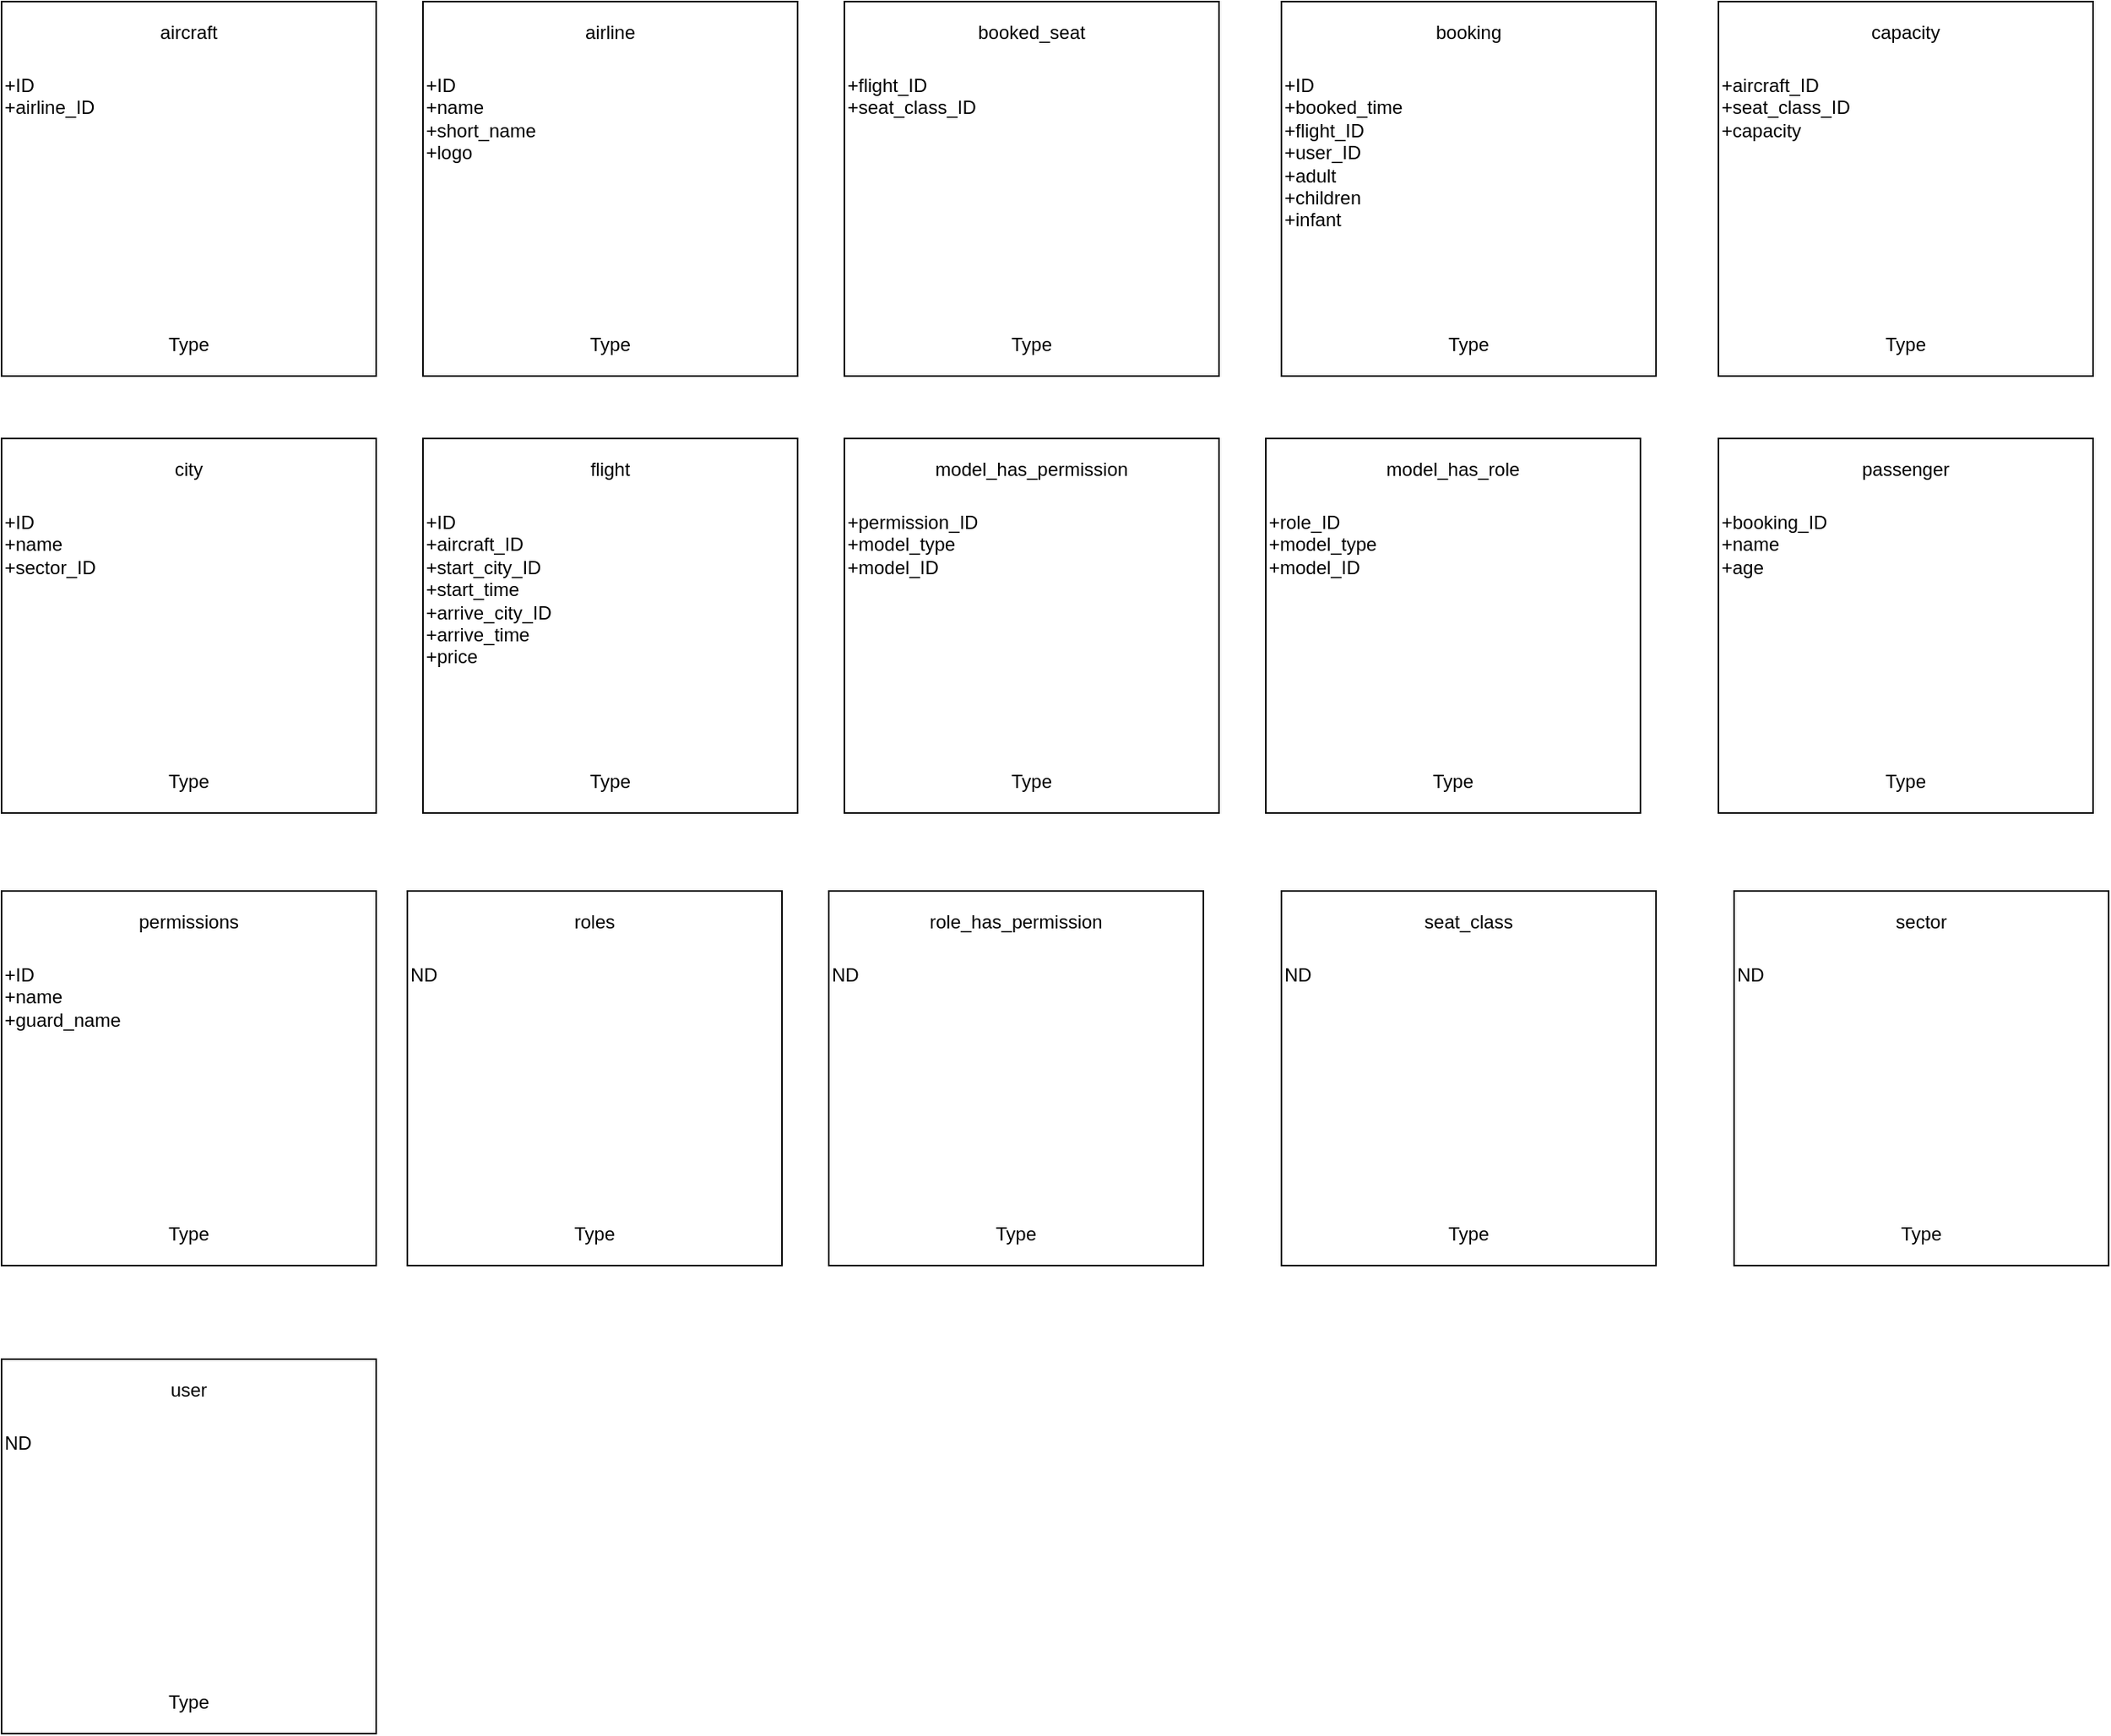 <mxfile version="14.7.4" type="github">
  <diagram id="SoRXDnjwO3ZmQfN1C3io" name="Page-1">
    <mxGraphModel dx="1125" dy="670" grid="1" gridSize="10" guides="1" tooltips="1" connect="1" arrows="1" fold="1" page="1" pageScale="1" pageWidth="850" pageHeight="1100" math="0" shadow="0">
      <root>
        <mxCell id="0" />
        <mxCell id="1" parent="0" />
        <mxCell id="cjGhIyGhjkN-l4axuEIg-1" value="" style="whiteSpace=wrap;html=1;aspect=fixed;" vertex="1" parent="1">
          <mxGeometry x="120" y="80" width="240" height="240" as="geometry" />
        </mxCell>
        <mxCell id="cjGhIyGhjkN-l4axuEIg-2" value="aircraft" style="text;html=1;strokeColor=none;fillColor=none;align=center;verticalAlign=middle;whiteSpace=wrap;rounded=0;" vertex="1" parent="1">
          <mxGeometry x="120" y="80" width="240" height="40" as="geometry" />
        </mxCell>
        <mxCell id="cjGhIyGhjkN-l4axuEIg-3" value="&lt;div&gt;+ID&lt;/div&gt;&lt;div&gt;+airline_ID&lt;br&gt;&lt;/div&gt;" style="text;html=1;strokeColor=none;fillColor=none;align=left;verticalAlign=top;whiteSpace=wrap;rounded=0;" vertex="1" parent="1">
          <mxGeometry x="120" y="120" width="240" height="160" as="geometry" />
        </mxCell>
        <mxCell id="cjGhIyGhjkN-l4axuEIg-4" value="&lt;div&gt;Type&lt;/div&gt;" style="text;html=1;strokeColor=none;fillColor=none;align=center;verticalAlign=middle;whiteSpace=wrap;rounded=0;" vertex="1" parent="1">
          <mxGeometry x="120" y="280" width="240" height="40" as="geometry" />
        </mxCell>
        <mxCell id="cjGhIyGhjkN-l4axuEIg-7" value="" style="whiteSpace=wrap;html=1;aspect=fixed;" vertex="1" parent="1">
          <mxGeometry x="1220" y="80" width="240" height="240" as="geometry" />
        </mxCell>
        <mxCell id="cjGhIyGhjkN-l4axuEIg-8" value="capacity" style="text;html=1;strokeColor=none;fillColor=none;align=center;verticalAlign=middle;whiteSpace=wrap;rounded=0;" vertex="1" parent="1">
          <mxGeometry x="1220" y="80" width="240" height="40" as="geometry" />
        </mxCell>
        <mxCell id="cjGhIyGhjkN-l4axuEIg-9" value="&lt;div&gt;+aircraft_ID&lt;/div&gt;&lt;div&gt;+seat_class_ID&lt;/div&gt;&lt;div&gt;+capacity&lt;br&gt;&lt;/div&gt;" style="text;html=1;strokeColor=none;fillColor=none;align=left;verticalAlign=top;whiteSpace=wrap;rounded=0;" vertex="1" parent="1">
          <mxGeometry x="1220" y="120" width="240" height="160" as="geometry" />
        </mxCell>
        <mxCell id="cjGhIyGhjkN-l4axuEIg-10" value="&lt;div&gt;Type&lt;/div&gt;" style="text;html=1;strokeColor=none;fillColor=none;align=center;verticalAlign=middle;whiteSpace=wrap;rounded=0;" vertex="1" parent="1">
          <mxGeometry x="1220" y="280" width="240" height="40" as="geometry" />
        </mxCell>
        <mxCell id="cjGhIyGhjkN-l4axuEIg-77" value="" style="whiteSpace=wrap;html=1;aspect=fixed;" vertex="1" parent="1">
          <mxGeometry x="930" y="360" width="240" height="240" as="geometry" />
        </mxCell>
        <mxCell id="cjGhIyGhjkN-l4axuEIg-78" value="model_has_role" style="text;html=1;strokeColor=none;fillColor=none;align=center;verticalAlign=middle;whiteSpace=wrap;rounded=0;" vertex="1" parent="1">
          <mxGeometry x="930" y="360" width="240" height="40" as="geometry" />
        </mxCell>
        <mxCell id="cjGhIyGhjkN-l4axuEIg-79" value="&lt;div&gt;+role_ID&lt;/div&gt;&lt;div&gt;+model_type&lt;/div&gt;&lt;div&gt;+model_ID&lt;br&gt;&lt;/div&gt;" style="text;html=1;strokeColor=none;fillColor=none;align=left;verticalAlign=top;whiteSpace=wrap;rounded=0;" vertex="1" parent="1">
          <mxGeometry x="930" y="400" width="240" height="160" as="geometry" />
        </mxCell>
        <mxCell id="cjGhIyGhjkN-l4axuEIg-80" value="&lt;div&gt;Type&lt;/div&gt;" style="text;html=1;strokeColor=none;fillColor=none;align=center;verticalAlign=middle;whiteSpace=wrap;rounded=0;" vertex="1" parent="1">
          <mxGeometry x="930" y="560" width="240" height="40" as="geometry" />
        </mxCell>
        <mxCell id="cjGhIyGhjkN-l4axuEIg-81" value="" style="whiteSpace=wrap;html=1;aspect=fixed;" vertex="1" parent="1">
          <mxGeometry x="940" y="80" width="240" height="240" as="geometry" />
        </mxCell>
        <mxCell id="cjGhIyGhjkN-l4axuEIg-82" value="booking" style="text;html=1;strokeColor=none;fillColor=none;align=center;verticalAlign=middle;whiteSpace=wrap;rounded=0;" vertex="1" parent="1">
          <mxGeometry x="940" y="80" width="240" height="40" as="geometry" />
        </mxCell>
        <mxCell id="cjGhIyGhjkN-l4axuEIg-83" value="&lt;div&gt;+ID&lt;/div&gt;&lt;div&gt;+booked_time&lt;/div&gt;&lt;div&gt;+flight_ID&lt;/div&gt;&lt;div&gt;+user_ID&lt;/div&gt;&lt;div&gt;+adult&lt;/div&gt;&lt;div&gt;+children&lt;/div&gt;&lt;div&gt;+infant&lt;br&gt;&lt;/div&gt;" style="text;html=1;strokeColor=none;fillColor=none;align=left;verticalAlign=top;whiteSpace=wrap;rounded=0;" vertex="1" parent="1">
          <mxGeometry x="940" y="120" width="240" height="160" as="geometry" />
        </mxCell>
        <mxCell id="cjGhIyGhjkN-l4axuEIg-84" value="&lt;div&gt;Type&lt;/div&gt;" style="text;html=1;strokeColor=none;fillColor=none;align=center;verticalAlign=middle;whiteSpace=wrap;rounded=0;" vertex="1" parent="1">
          <mxGeometry x="940" y="280" width="240" height="40" as="geometry" />
        </mxCell>
        <mxCell id="cjGhIyGhjkN-l4axuEIg-85" value="" style="whiteSpace=wrap;html=1;aspect=fixed;" vertex="1" parent="1">
          <mxGeometry x="660" y="80" width="240" height="240" as="geometry" />
        </mxCell>
        <mxCell id="cjGhIyGhjkN-l4axuEIg-86" value="booked_seat" style="text;html=1;strokeColor=none;fillColor=none;align=center;verticalAlign=middle;whiteSpace=wrap;rounded=0;" vertex="1" parent="1">
          <mxGeometry x="660" y="80" width="240" height="40" as="geometry" />
        </mxCell>
        <mxCell id="cjGhIyGhjkN-l4axuEIg-87" value="&lt;div&gt;+flight_ID&lt;/div&gt;&lt;div&gt;+seat_class_ID&lt;br&gt;&lt;/div&gt;" style="text;html=1;strokeColor=none;fillColor=none;align=left;verticalAlign=top;whiteSpace=wrap;rounded=0;" vertex="1" parent="1">
          <mxGeometry x="660" y="120" width="240" height="160" as="geometry" />
        </mxCell>
        <mxCell id="cjGhIyGhjkN-l4axuEIg-88" value="&lt;div&gt;Type&lt;/div&gt;" style="text;html=1;strokeColor=none;fillColor=none;align=center;verticalAlign=middle;whiteSpace=wrap;rounded=0;" vertex="1" parent="1">
          <mxGeometry x="660" y="280" width="240" height="40" as="geometry" />
        </mxCell>
        <mxCell id="cjGhIyGhjkN-l4axuEIg-89" value="" style="whiteSpace=wrap;html=1;aspect=fixed;" vertex="1" parent="1">
          <mxGeometry x="390" y="80" width="240" height="240" as="geometry" />
        </mxCell>
        <mxCell id="cjGhIyGhjkN-l4axuEIg-90" value="airline" style="text;html=1;strokeColor=none;fillColor=none;align=center;verticalAlign=middle;whiteSpace=wrap;rounded=0;" vertex="1" parent="1">
          <mxGeometry x="390" y="80" width="240" height="40" as="geometry" />
        </mxCell>
        <mxCell id="cjGhIyGhjkN-l4axuEIg-91" value="&lt;div&gt;+ID&lt;/div&gt;&lt;div&gt;+name&lt;/div&gt;&lt;div&gt;+short_name&lt;/div&gt;&lt;div&gt;+logo&lt;br&gt;&lt;/div&gt;" style="text;html=1;strokeColor=none;fillColor=none;align=left;verticalAlign=top;whiteSpace=wrap;rounded=0;" vertex="1" parent="1">
          <mxGeometry x="390" y="120" width="240" height="160" as="geometry" />
        </mxCell>
        <mxCell id="cjGhIyGhjkN-l4axuEIg-92" value="&lt;div&gt;Type&lt;/div&gt;" style="text;html=1;strokeColor=none;fillColor=none;align=center;verticalAlign=middle;whiteSpace=wrap;rounded=0;" vertex="1" parent="1">
          <mxGeometry x="390" y="280" width="240" height="40" as="geometry" />
        </mxCell>
        <mxCell id="cjGhIyGhjkN-l4axuEIg-93" value="" style="whiteSpace=wrap;html=1;aspect=fixed;" vertex="1" parent="1">
          <mxGeometry x="120" y="360" width="240" height="240" as="geometry" />
        </mxCell>
        <mxCell id="cjGhIyGhjkN-l4axuEIg-94" value="city" style="text;html=1;strokeColor=none;fillColor=none;align=center;verticalAlign=middle;whiteSpace=wrap;rounded=0;" vertex="1" parent="1">
          <mxGeometry x="120" y="360" width="240" height="40" as="geometry" />
        </mxCell>
        <mxCell id="cjGhIyGhjkN-l4axuEIg-95" value="&lt;div&gt;+ID&lt;/div&gt;&lt;div&gt;+name&lt;/div&gt;&lt;div&gt;+sector_ID&lt;br&gt;&lt;/div&gt;" style="text;html=1;strokeColor=none;fillColor=none;align=left;verticalAlign=top;whiteSpace=wrap;rounded=0;" vertex="1" parent="1">
          <mxGeometry x="120" y="400" width="240" height="160" as="geometry" />
        </mxCell>
        <mxCell id="cjGhIyGhjkN-l4axuEIg-96" value="&lt;div&gt;Type&lt;/div&gt;" style="text;html=1;strokeColor=none;fillColor=none;align=center;verticalAlign=middle;whiteSpace=wrap;rounded=0;" vertex="1" parent="1">
          <mxGeometry x="120" y="560" width="240" height="40" as="geometry" />
        </mxCell>
        <mxCell id="cjGhIyGhjkN-l4axuEIg-97" value="" style="whiteSpace=wrap;html=1;aspect=fixed;" vertex="1" parent="1">
          <mxGeometry x="390" y="360" width="240" height="240" as="geometry" />
        </mxCell>
        <mxCell id="cjGhIyGhjkN-l4axuEIg-98" value="flight" style="text;html=1;strokeColor=none;fillColor=none;align=center;verticalAlign=middle;whiteSpace=wrap;rounded=0;" vertex="1" parent="1">
          <mxGeometry x="390" y="360" width="240" height="40" as="geometry" />
        </mxCell>
        <mxCell id="cjGhIyGhjkN-l4axuEIg-99" value="&lt;div&gt;+ID&lt;/div&gt;&lt;div&gt;+aircraft_ID&lt;/div&gt;&lt;div&gt;+start_city_ID&lt;/div&gt;&lt;div&gt;+start_time&lt;/div&gt;&lt;div&gt;+arrive_city_ID&lt;/div&gt;&lt;div&gt;+arrive_time&lt;/div&gt;&lt;div&gt;+price&lt;br&gt;&lt;/div&gt;" style="text;html=1;strokeColor=none;fillColor=none;align=left;verticalAlign=top;whiteSpace=wrap;rounded=0;" vertex="1" parent="1">
          <mxGeometry x="390" y="400" width="240" height="160" as="geometry" />
        </mxCell>
        <mxCell id="cjGhIyGhjkN-l4axuEIg-100" value="&lt;div&gt;Type&lt;/div&gt;" style="text;html=1;strokeColor=none;fillColor=none;align=center;verticalAlign=middle;whiteSpace=wrap;rounded=0;" vertex="1" parent="1">
          <mxGeometry x="390" y="560" width="240" height="40" as="geometry" />
        </mxCell>
        <mxCell id="cjGhIyGhjkN-l4axuEIg-101" value="" style="whiteSpace=wrap;html=1;aspect=fixed;" vertex="1" parent="1">
          <mxGeometry x="660" y="360" width="240" height="240" as="geometry" />
        </mxCell>
        <mxCell id="cjGhIyGhjkN-l4axuEIg-102" value="model_has_permission" style="text;html=1;strokeColor=none;fillColor=none;align=center;verticalAlign=middle;whiteSpace=wrap;rounded=0;" vertex="1" parent="1">
          <mxGeometry x="660" y="360" width="240" height="40" as="geometry" />
        </mxCell>
        <mxCell id="cjGhIyGhjkN-l4axuEIg-103" value="&lt;div&gt;+permission_ID&lt;/div&gt;&lt;div&gt;+model_type&lt;/div&gt;&lt;div&gt;+model_ID&lt;br&gt;&lt;/div&gt;" style="text;html=1;strokeColor=none;fillColor=none;align=left;verticalAlign=top;whiteSpace=wrap;rounded=0;" vertex="1" parent="1">
          <mxGeometry x="660" y="400" width="240" height="160" as="geometry" />
        </mxCell>
        <mxCell id="cjGhIyGhjkN-l4axuEIg-104" value="&lt;div&gt;Type&lt;/div&gt;" style="text;html=1;strokeColor=none;fillColor=none;align=center;verticalAlign=middle;whiteSpace=wrap;rounded=0;" vertex="1" parent="1">
          <mxGeometry x="660" y="560" width="240" height="40" as="geometry" />
        </mxCell>
        <mxCell id="cjGhIyGhjkN-l4axuEIg-105" value="" style="whiteSpace=wrap;html=1;aspect=fixed;" vertex="1" parent="1">
          <mxGeometry x="1220" y="360" width="240" height="240" as="geometry" />
        </mxCell>
        <mxCell id="cjGhIyGhjkN-l4axuEIg-106" value="passenger" style="text;html=1;strokeColor=none;fillColor=none;align=center;verticalAlign=middle;whiteSpace=wrap;rounded=0;" vertex="1" parent="1">
          <mxGeometry x="1220" y="360" width="240" height="40" as="geometry" />
        </mxCell>
        <mxCell id="cjGhIyGhjkN-l4axuEIg-107" value="&lt;div&gt;+booking_ID&lt;/div&gt;&lt;div&gt;+name&lt;/div&gt;&lt;div&gt;+age&lt;/div&gt;" style="text;html=1;strokeColor=none;fillColor=none;align=left;verticalAlign=top;whiteSpace=wrap;rounded=0;" vertex="1" parent="1">
          <mxGeometry x="1220" y="400" width="240" height="160" as="geometry" />
        </mxCell>
        <mxCell id="cjGhIyGhjkN-l4axuEIg-108" value="&lt;div&gt;Type&lt;/div&gt;" style="text;html=1;strokeColor=none;fillColor=none;align=center;verticalAlign=middle;whiteSpace=wrap;rounded=0;" vertex="1" parent="1">
          <mxGeometry x="1220" y="560" width="240" height="40" as="geometry" />
        </mxCell>
        <mxCell id="cjGhIyGhjkN-l4axuEIg-109" value="" style="whiteSpace=wrap;html=1;aspect=fixed;" vertex="1" parent="1">
          <mxGeometry x="120" y="650" width="240" height="240" as="geometry" />
        </mxCell>
        <mxCell id="cjGhIyGhjkN-l4axuEIg-110" value="permissions" style="text;html=1;strokeColor=none;fillColor=none;align=center;verticalAlign=middle;whiteSpace=wrap;rounded=0;" vertex="1" parent="1">
          <mxGeometry x="120" y="650" width="240" height="40" as="geometry" />
        </mxCell>
        <mxCell id="cjGhIyGhjkN-l4axuEIg-111" value="&lt;div&gt;+ID&lt;/div&gt;&lt;div&gt;+name&lt;/div&gt;&lt;div&gt;+guard_name&lt;/div&gt;" style="text;html=1;strokeColor=none;fillColor=none;align=left;verticalAlign=top;whiteSpace=wrap;rounded=0;" vertex="1" parent="1">
          <mxGeometry x="120" y="690" width="240" height="160" as="geometry" />
        </mxCell>
        <mxCell id="cjGhIyGhjkN-l4axuEIg-112" value="&lt;div&gt;Type&lt;/div&gt;" style="text;html=1;strokeColor=none;fillColor=none;align=center;verticalAlign=middle;whiteSpace=wrap;rounded=0;" vertex="1" parent="1">
          <mxGeometry x="120" y="850" width="240" height="40" as="geometry" />
        </mxCell>
        <mxCell id="cjGhIyGhjkN-l4axuEIg-113" value="" style="whiteSpace=wrap;html=1;aspect=fixed;" vertex="1" parent="1">
          <mxGeometry x="380" y="650" width="240" height="240" as="geometry" />
        </mxCell>
        <mxCell id="cjGhIyGhjkN-l4axuEIg-114" value="roles" style="text;html=1;strokeColor=none;fillColor=none;align=center;verticalAlign=middle;whiteSpace=wrap;rounded=0;" vertex="1" parent="1">
          <mxGeometry x="380" y="650" width="240" height="40" as="geometry" />
        </mxCell>
        <mxCell id="cjGhIyGhjkN-l4axuEIg-115" value="ND" style="text;html=1;strokeColor=none;fillColor=none;align=left;verticalAlign=top;whiteSpace=wrap;rounded=0;" vertex="1" parent="1">
          <mxGeometry x="380" y="690" width="240" height="160" as="geometry" />
        </mxCell>
        <mxCell id="cjGhIyGhjkN-l4axuEIg-116" value="&lt;div&gt;Type&lt;/div&gt;" style="text;html=1;strokeColor=none;fillColor=none;align=center;verticalAlign=middle;whiteSpace=wrap;rounded=0;" vertex="1" parent="1">
          <mxGeometry x="380" y="850" width="240" height="40" as="geometry" />
        </mxCell>
        <mxCell id="cjGhIyGhjkN-l4axuEIg-117" value="" style="whiteSpace=wrap;html=1;aspect=fixed;" vertex="1" parent="1">
          <mxGeometry x="650" y="650" width="240" height="240" as="geometry" />
        </mxCell>
        <mxCell id="cjGhIyGhjkN-l4axuEIg-118" value="role_has_permission" style="text;html=1;strokeColor=none;fillColor=none;align=center;verticalAlign=middle;whiteSpace=wrap;rounded=0;" vertex="1" parent="1">
          <mxGeometry x="650" y="650" width="240" height="40" as="geometry" />
        </mxCell>
        <mxCell id="cjGhIyGhjkN-l4axuEIg-119" value="ND" style="text;html=1;strokeColor=none;fillColor=none;align=left;verticalAlign=top;whiteSpace=wrap;rounded=0;" vertex="1" parent="1">
          <mxGeometry x="650" y="690" width="240" height="160" as="geometry" />
        </mxCell>
        <mxCell id="cjGhIyGhjkN-l4axuEIg-120" value="&lt;div&gt;Type&lt;/div&gt;" style="text;html=1;strokeColor=none;fillColor=none;align=center;verticalAlign=middle;whiteSpace=wrap;rounded=0;" vertex="1" parent="1">
          <mxGeometry x="650" y="850" width="240" height="40" as="geometry" />
        </mxCell>
        <mxCell id="cjGhIyGhjkN-l4axuEIg-121" value="" style="whiteSpace=wrap;html=1;aspect=fixed;" vertex="1" parent="1">
          <mxGeometry x="940" y="650" width="240" height="240" as="geometry" />
        </mxCell>
        <mxCell id="cjGhIyGhjkN-l4axuEIg-122" value="seat_class" style="text;html=1;strokeColor=none;fillColor=none;align=center;verticalAlign=middle;whiteSpace=wrap;rounded=0;" vertex="1" parent="1">
          <mxGeometry x="940" y="650" width="240" height="40" as="geometry" />
        </mxCell>
        <mxCell id="cjGhIyGhjkN-l4axuEIg-123" value="ND" style="text;html=1;strokeColor=none;fillColor=none;align=left;verticalAlign=top;whiteSpace=wrap;rounded=0;" vertex="1" parent="1">
          <mxGeometry x="940" y="690" width="240" height="160" as="geometry" />
        </mxCell>
        <mxCell id="cjGhIyGhjkN-l4axuEIg-124" value="&lt;div&gt;Type&lt;/div&gt;" style="text;html=1;strokeColor=none;fillColor=none;align=center;verticalAlign=middle;whiteSpace=wrap;rounded=0;" vertex="1" parent="1">
          <mxGeometry x="940" y="850" width="240" height="40" as="geometry" />
        </mxCell>
        <mxCell id="cjGhIyGhjkN-l4axuEIg-125" value="" style="whiteSpace=wrap;html=1;aspect=fixed;" vertex="1" parent="1">
          <mxGeometry x="1230" y="650" width="240" height="240" as="geometry" />
        </mxCell>
        <mxCell id="cjGhIyGhjkN-l4axuEIg-126" value="sector" style="text;html=1;strokeColor=none;fillColor=none;align=center;verticalAlign=middle;whiteSpace=wrap;rounded=0;" vertex="1" parent="1">
          <mxGeometry x="1230" y="650" width="240" height="40" as="geometry" />
        </mxCell>
        <mxCell id="cjGhIyGhjkN-l4axuEIg-127" value="ND" style="text;html=1;strokeColor=none;fillColor=none;align=left;verticalAlign=top;whiteSpace=wrap;rounded=0;" vertex="1" parent="1">
          <mxGeometry x="1230" y="690" width="240" height="160" as="geometry" />
        </mxCell>
        <mxCell id="cjGhIyGhjkN-l4axuEIg-128" value="&lt;div&gt;Type&lt;/div&gt;" style="text;html=1;strokeColor=none;fillColor=none;align=center;verticalAlign=middle;whiteSpace=wrap;rounded=0;" vertex="1" parent="1">
          <mxGeometry x="1230" y="850" width="240" height="40" as="geometry" />
        </mxCell>
        <mxCell id="cjGhIyGhjkN-l4axuEIg-129" value="" style="whiteSpace=wrap;html=1;aspect=fixed;" vertex="1" parent="1">
          <mxGeometry x="120" y="950" width="240" height="240" as="geometry" />
        </mxCell>
        <mxCell id="cjGhIyGhjkN-l4axuEIg-130" value="user" style="text;html=1;strokeColor=none;fillColor=none;align=center;verticalAlign=middle;whiteSpace=wrap;rounded=0;" vertex="1" parent="1">
          <mxGeometry x="120" y="950" width="240" height="40" as="geometry" />
        </mxCell>
        <mxCell id="cjGhIyGhjkN-l4axuEIg-131" value="ND" style="text;html=1;strokeColor=none;fillColor=none;align=left;verticalAlign=top;whiteSpace=wrap;rounded=0;" vertex="1" parent="1">
          <mxGeometry x="120" y="990" width="240" height="160" as="geometry" />
        </mxCell>
        <mxCell id="cjGhIyGhjkN-l4axuEIg-132" value="&lt;div&gt;Type&lt;/div&gt;" style="text;html=1;strokeColor=none;fillColor=none;align=center;verticalAlign=middle;whiteSpace=wrap;rounded=0;" vertex="1" parent="1">
          <mxGeometry x="120" y="1150" width="240" height="40" as="geometry" />
        </mxCell>
      </root>
    </mxGraphModel>
  </diagram>
</mxfile>
